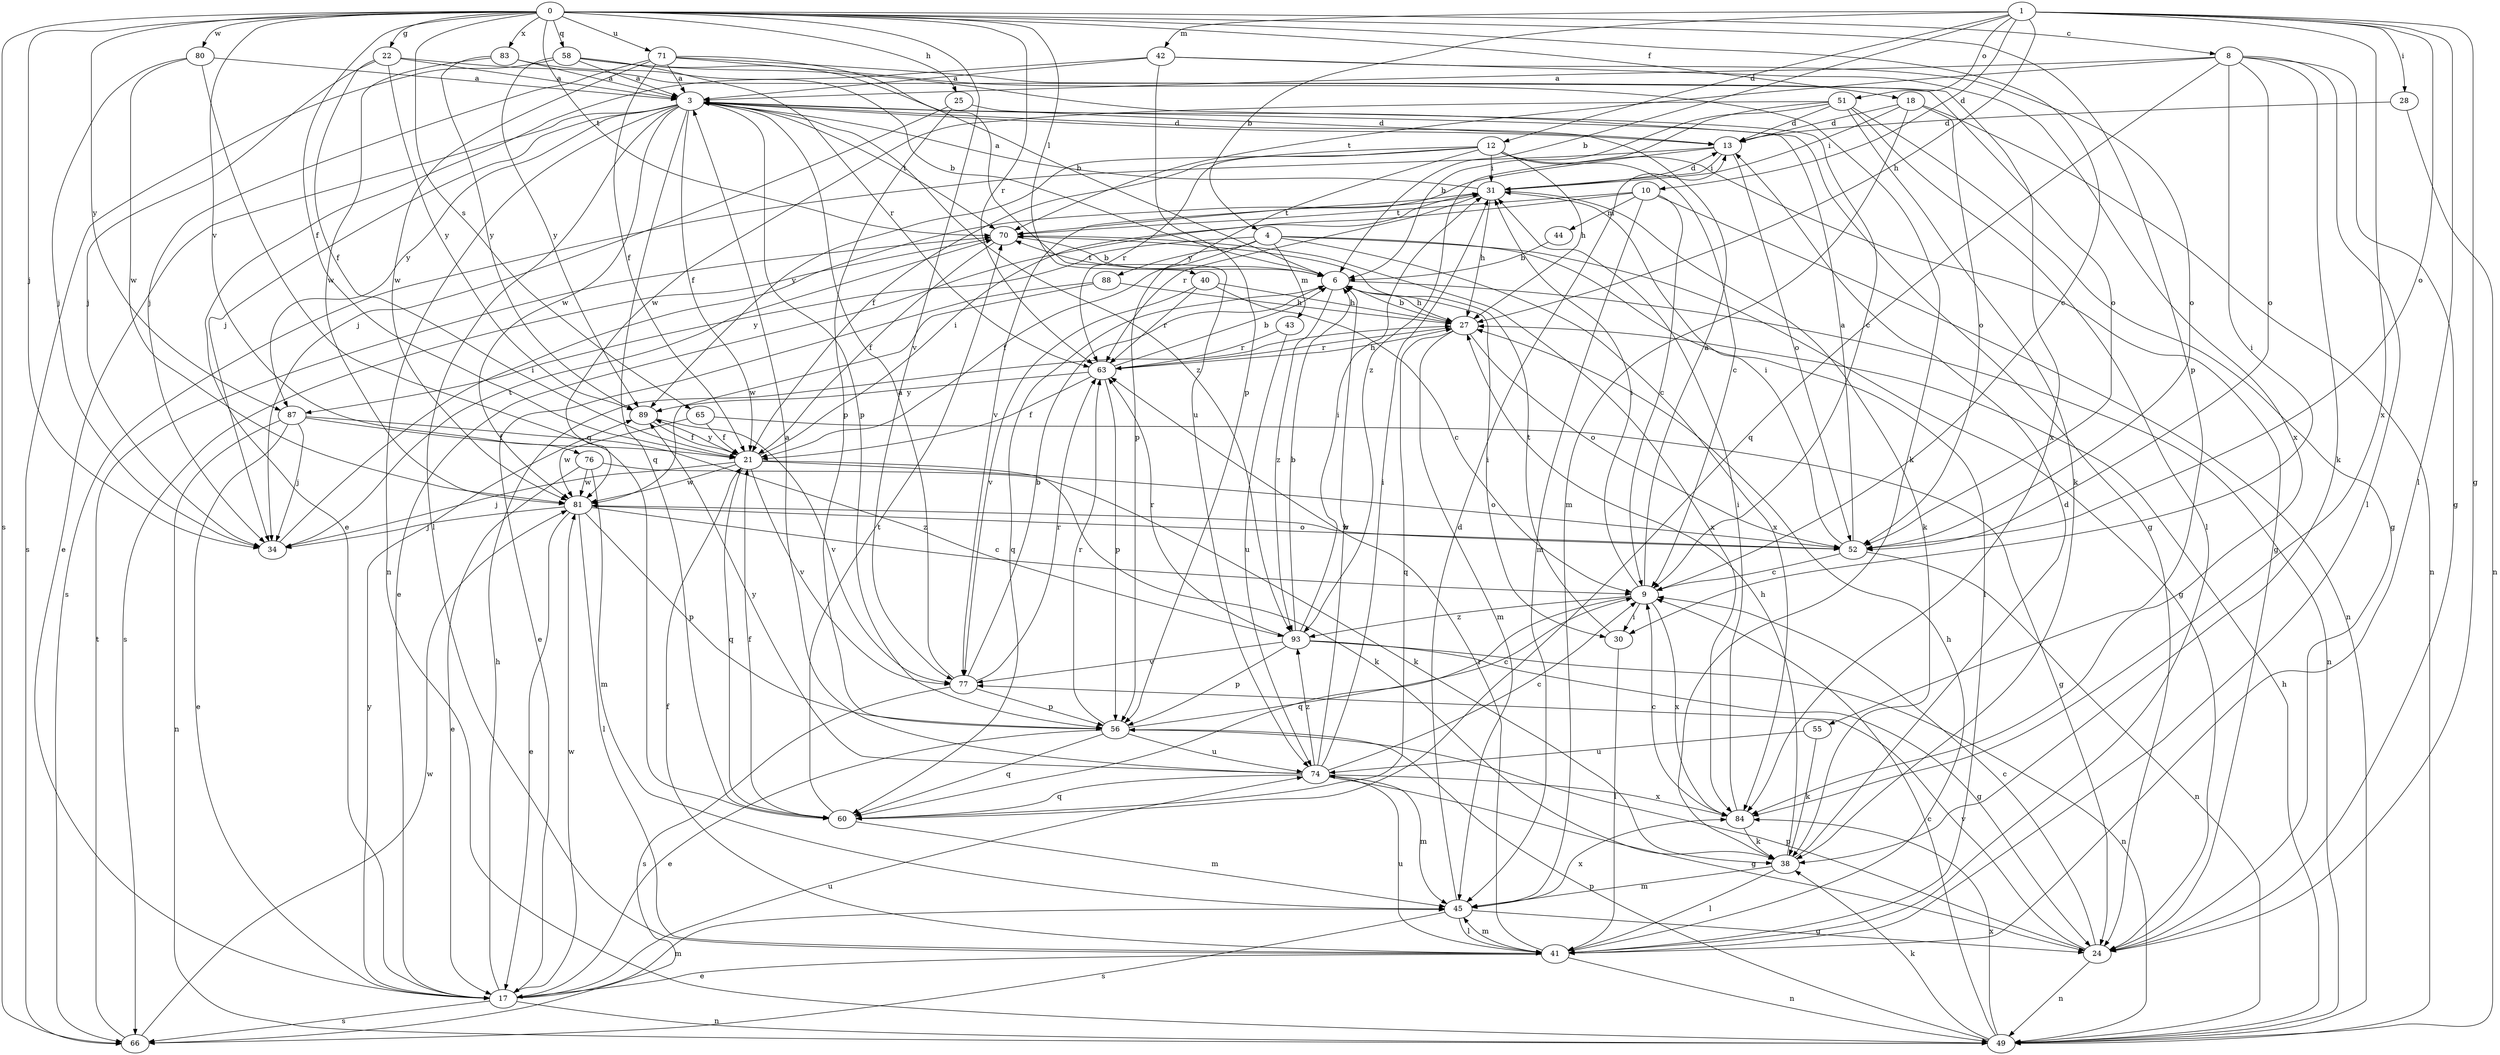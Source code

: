 strict digraph  {
0;
1;
3;
4;
6;
8;
9;
10;
12;
13;
17;
18;
21;
22;
24;
25;
27;
28;
30;
31;
34;
38;
40;
41;
42;
43;
44;
45;
49;
51;
52;
55;
56;
58;
60;
63;
65;
66;
70;
71;
74;
76;
77;
80;
81;
83;
84;
87;
88;
89;
93;
0 -> 8  [label=c];
0 -> 9  [label=c];
0 -> 18  [label=f];
0 -> 21  [label=f];
0 -> 22  [label=g];
0 -> 25  [label=h];
0 -> 34  [label=j];
0 -> 40  [label=l];
0 -> 55  [label=p];
0 -> 58  [label=q];
0 -> 63  [label=r];
0 -> 65  [label=s];
0 -> 66  [label=s];
0 -> 70  [label=t];
0 -> 71  [label=u];
0 -> 76  [label=v];
0 -> 77  [label=v];
0 -> 80  [label=w];
0 -> 83  [label=x];
0 -> 87  [label=y];
1 -> 4  [label=b];
1 -> 6  [label=b];
1 -> 10  [label=d];
1 -> 12  [label=d];
1 -> 24  [label=g];
1 -> 27  [label=h];
1 -> 28  [label=i];
1 -> 41  [label=l];
1 -> 42  [label=m];
1 -> 51  [label=o];
1 -> 52  [label=o];
1 -> 84  [label=x];
3 -> 13  [label=d];
3 -> 17  [label=e];
3 -> 21  [label=f];
3 -> 24  [label=g];
3 -> 34  [label=j];
3 -> 41  [label=l];
3 -> 49  [label=n];
3 -> 56  [label=p];
3 -> 60  [label=q];
3 -> 70  [label=t];
3 -> 81  [label=w];
3 -> 87  [label=y];
3 -> 93  [label=z];
4 -> 21  [label=f];
4 -> 24  [label=g];
4 -> 41  [label=l];
4 -> 43  [label=m];
4 -> 84  [label=x];
4 -> 87  [label=y];
4 -> 88  [label=y];
6 -> 27  [label=h];
6 -> 30  [label=i];
6 -> 49  [label=n];
6 -> 60  [label=q];
6 -> 70  [label=t];
6 -> 93  [label=z];
8 -> 3  [label=a];
8 -> 24  [label=g];
8 -> 30  [label=i];
8 -> 38  [label=k];
8 -> 41  [label=l];
8 -> 52  [label=o];
8 -> 60  [label=q];
8 -> 70  [label=t];
9 -> 3  [label=a];
9 -> 30  [label=i];
9 -> 31  [label=i];
9 -> 60  [label=q];
9 -> 84  [label=x];
9 -> 93  [label=z];
10 -> 9  [label=c];
10 -> 17  [label=e];
10 -> 44  [label=m];
10 -> 45  [label=m];
10 -> 49  [label=n];
10 -> 70  [label=t];
12 -> 9  [label=c];
12 -> 21  [label=f];
12 -> 24  [label=g];
12 -> 27  [label=h];
12 -> 31  [label=i];
12 -> 56  [label=p];
12 -> 63  [label=r];
12 -> 89  [label=y];
13 -> 31  [label=i];
13 -> 52  [label=o];
13 -> 66  [label=s];
13 -> 77  [label=v];
17 -> 27  [label=h];
17 -> 45  [label=m];
17 -> 49  [label=n];
17 -> 66  [label=s];
17 -> 74  [label=u];
17 -> 81  [label=w];
17 -> 89  [label=y];
18 -> 13  [label=d];
18 -> 31  [label=i];
18 -> 45  [label=m];
18 -> 49  [label=n];
18 -> 52  [label=o];
21 -> 31  [label=i];
21 -> 34  [label=j];
21 -> 38  [label=k];
21 -> 52  [label=o];
21 -> 60  [label=q];
21 -> 77  [label=v];
21 -> 81  [label=w];
21 -> 89  [label=y];
22 -> 3  [label=a];
22 -> 21  [label=f];
22 -> 34  [label=j];
22 -> 52  [label=o];
22 -> 89  [label=y];
24 -> 9  [label=c];
24 -> 49  [label=n];
24 -> 56  [label=p];
24 -> 77  [label=v];
25 -> 13  [label=d];
25 -> 34  [label=j];
25 -> 56  [label=p];
27 -> 6  [label=b];
27 -> 45  [label=m];
27 -> 52  [label=o];
27 -> 60  [label=q];
27 -> 63  [label=r];
28 -> 13  [label=d];
28 -> 49  [label=n];
30 -> 41  [label=l];
30 -> 70  [label=t];
31 -> 3  [label=a];
31 -> 13  [label=d];
31 -> 27  [label=h];
31 -> 38  [label=k];
31 -> 63  [label=r];
31 -> 70  [label=t];
34 -> 31  [label=i];
34 -> 70  [label=t];
38 -> 13  [label=d];
38 -> 27  [label=h];
38 -> 41  [label=l];
38 -> 45  [label=m];
40 -> 9  [label=c];
40 -> 27  [label=h];
40 -> 63  [label=r];
40 -> 77  [label=v];
41 -> 17  [label=e];
41 -> 21  [label=f];
41 -> 27  [label=h];
41 -> 45  [label=m];
41 -> 49  [label=n];
41 -> 63  [label=r];
41 -> 74  [label=u];
42 -> 3  [label=a];
42 -> 17  [label=e];
42 -> 52  [label=o];
42 -> 56  [label=p];
42 -> 84  [label=x];
43 -> 63  [label=r];
43 -> 74  [label=u];
44 -> 6  [label=b];
45 -> 13  [label=d];
45 -> 24  [label=g];
45 -> 41  [label=l];
45 -> 66  [label=s];
45 -> 84  [label=x];
49 -> 9  [label=c];
49 -> 27  [label=h];
49 -> 38  [label=k];
49 -> 56  [label=p];
49 -> 84  [label=x];
51 -> 6  [label=b];
51 -> 13  [label=d];
51 -> 24  [label=g];
51 -> 38  [label=k];
51 -> 41  [label=l];
51 -> 81  [label=w];
51 -> 93  [label=z];
52 -> 3  [label=a];
52 -> 9  [label=c];
52 -> 31  [label=i];
52 -> 49  [label=n];
52 -> 81  [label=w];
55 -> 38  [label=k];
55 -> 74  [label=u];
56 -> 9  [label=c];
56 -> 17  [label=e];
56 -> 60  [label=q];
56 -> 63  [label=r];
56 -> 74  [label=u];
58 -> 3  [label=a];
58 -> 6  [label=b];
58 -> 9  [label=c];
58 -> 63  [label=r];
58 -> 66  [label=s];
58 -> 89  [label=y];
60 -> 21  [label=f];
60 -> 45  [label=m];
60 -> 70  [label=t];
63 -> 6  [label=b];
63 -> 21  [label=f];
63 -> 27  [label=h];
63 -> 56  [label=p];
63 -> 89  [label=y];
65 -> 21  [label=f];
65 -> 24  [label=g];
65 -> 81  [label=w];
66 -> 70  [label=t];
66 -> 81  [label=w];
70 -> 6  [label=b];
70 -> 21  [label=f];
70 -> 66  [label=s];
70 -> 84  [label=x];
71 -> 3  [label=a];
71 -> 21  [label=f];
71 -> 34  [label=j];
71 -> 38  [label=k];
71 -> 74  [label=u];
71 -> 81  [label=w];
71 -> 84  [label=x];
74 -> 3  [label=a];
74 -> 6  [label=b];
74 -> 9  [label=c];
74 -> 24  [label=g];
74 -> 31  [label=i];
74 -> 45  [label=m];
74 -> 60  [label=q];
74 -> 84  [label=x];
74 -> 89  [label=y];
74 -> 93  [label=z];
76 -> 17  [label=e];
76 -> 38  [label=k];
76 -> 45  [label=m];
76 -> 81  [label=w];
77 -> 3  [label=a];
77 -> 6  [label=b];
77 -> 56  [label=p];
77 -> 63  [label=r];
77 -> 66  [label=s];
80 -> 3  [label=a];
80 -> 34  [label=j];
80 -> 60  [label=q];
80 -> 81  [label=w];
81 -> 9  [label=c];
81 -> 17  [label=e];
81 -> 34  [label=j];
81 -> 41  [label=l];
81 -> 52  [label=o];
81 -> 56  [label=p];
83 -> 3  [label=a];
83 -> 6  [label=b];
83 -> 81  [label=w];
83 -> 89  [label=y];
84 -> 9  [label=c];
84 -> 31  [label=i];
84 -> 38  [label=k];
87 -> 17  [label=e];
87 -> 21  [label=f];
87 -> 34  [label=j];
87 -> 49  [label=n];
87 -> 93  [label=z];
88 -> 17  [label=e];
88 -> 27  [label=h];
88 -> 81  [label=w];
89 -> 21  [label=f];
89 -> 77  [label=v];
93 -> 6  [label=b];
93 -> 24  [label=g];
93 -> 31  [label=i];
93 -> 49  [label=n];
93 -> 56  [label=p];
93 -> 63  [label=r];
93 -> 77  [label=v];
}
